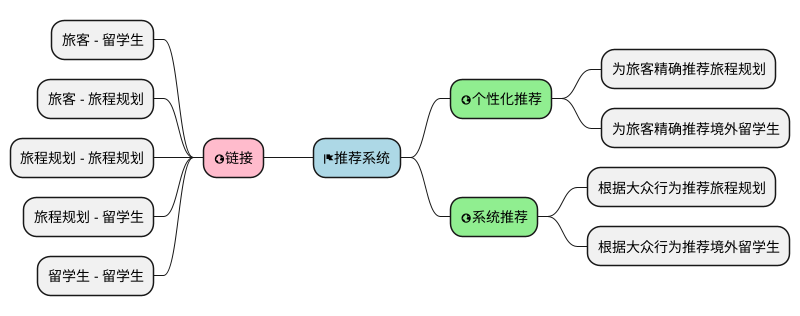 @startmindmap
'https://plantuml.com/mindmap-diagram

+[#lightblue] <&flag>推荐系统
++[#lightgreen] <&globe>个性化推荐
+++ 为旅客精确推荐旅程规划
+++ 为旅客精确推荐境外留学生
++[#lightgreen] <&globe>系统推荐
+++ 根据大众行为推荐旅程规划
+++ 根据大众行为推荐境外留学生
--[#FFBBCC] <&globe>链接
--- 旅客 - 留学生
--- 旅客 - 旅程规划
--- 旅程规划 - 旅程规划
--- 旅程规划 - 留学生
--- 留学生 - 留学生


@endmindmap
